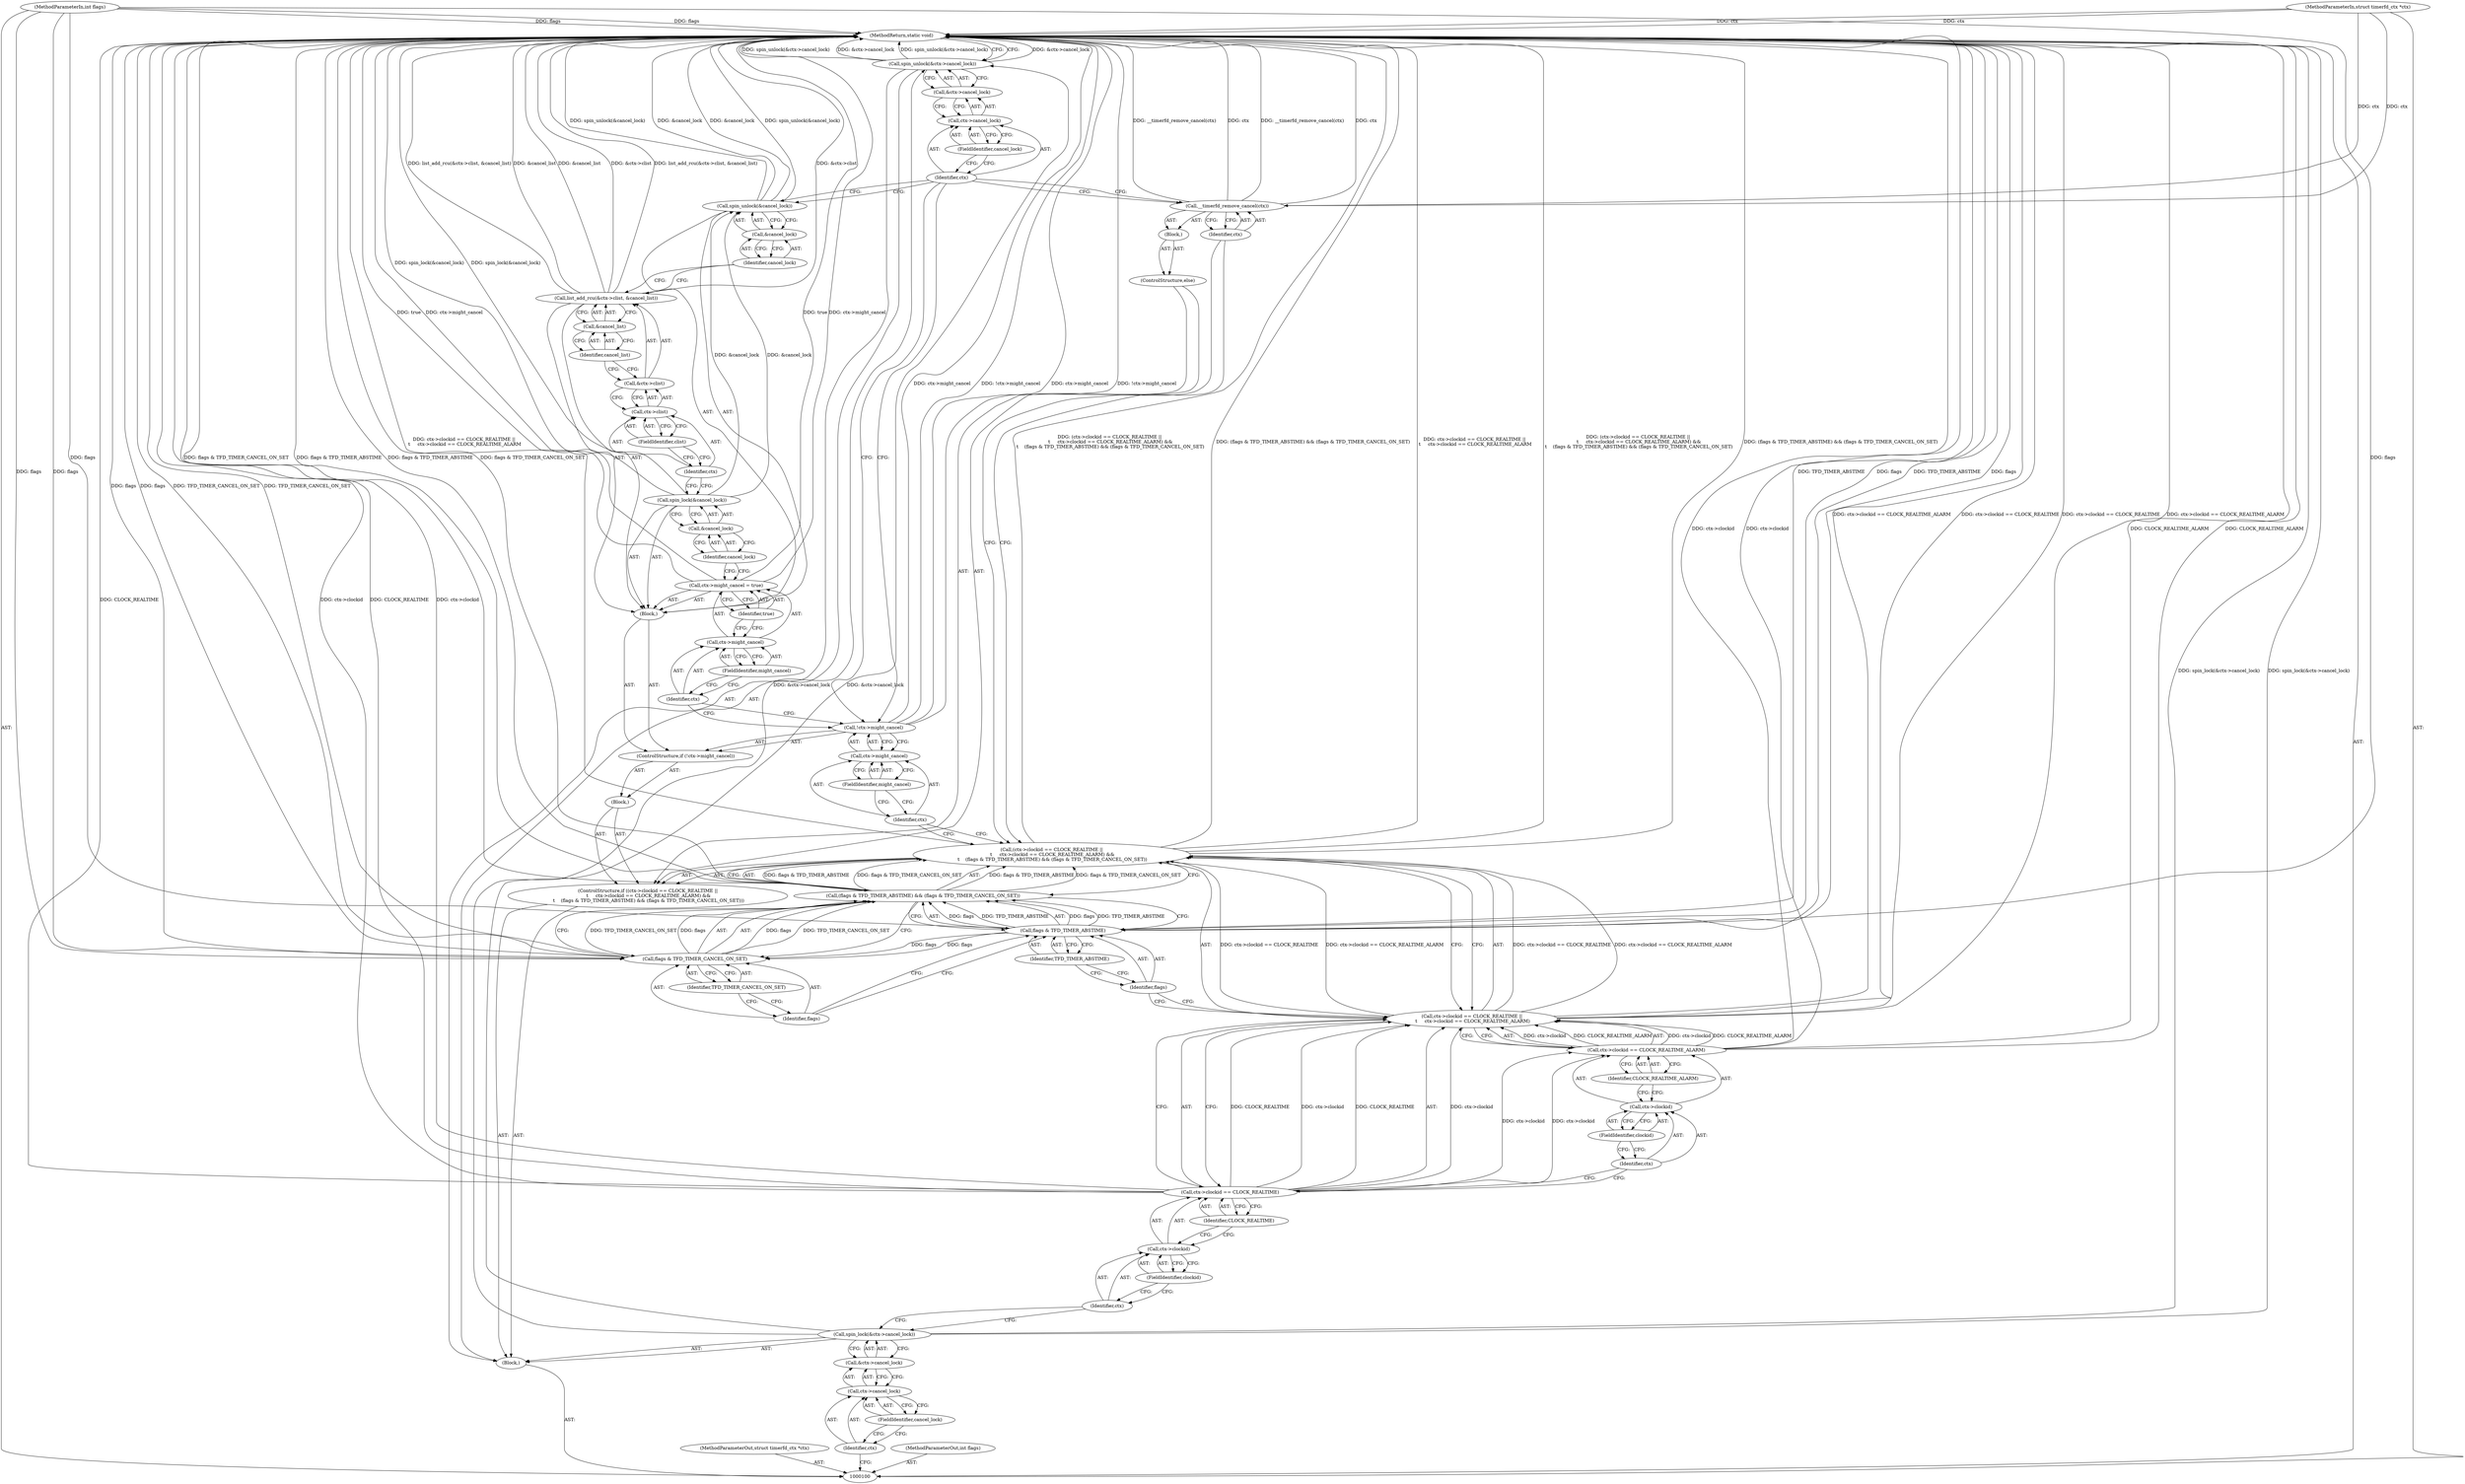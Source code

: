 digraph "0_linux_1e38da300e1e395a15048b0af1e5305bd91402f6_1" {
"1000163" [label="(MethodReturn,static void)"];
"1000101" [label="(MethodParameterIn,struct timerfd_ctx *ctx)"];
"1000225" [label="(MethodParameterOut,struct timerfd_ctx *ctx)"];
"1000102" [label="(MethodParameterIn,int flags)"];
"1000226" [label="(MethodParameterOut,int flags)"];
"1000145" [label="(Call,&ctx->clist)"];
"1000146" [label="(Call,ctx->clist)"];
"1000147" [label="(Identifier,ctx)"];
"1000148" [label="(FieldIdentifier,clist)"];
"1000149" [label="(Call,&cancel_list)"];
"1000150" [label="(Identifier,cancel_list)"];
"1000144" [label="(Call,list_add_rcu(&ctx->clist, &cancel_list))"];
"1000152" [label="(Call,&cancel_lock)"];
"1000153" [label="(Identifier,cancel_lock)"];
"1000151" [label="(Call,spin_unlock(&cancel_lock))"];
"1000154" [label="(ControlStructure,else)"];
"1000155" [label="(Block,)"];
"1000156" [label="(Call,__timerfd_remove_cancel(ctx))"];
"1000157" [label="(Identifier,ctx)"];
"1000158" [label="(Call,spin_unlock(&ctx->cancel_lock))"];
"1000159" [label="(Call,&ctx->cancel_lock)"];
"1000160" [label="(Call,ctx->cancel_lock)"];
"1000161" [label="(Identifier,ctx)"];
"1000162" [label="(FieldIdentifier,cancel_lock)"];
"1000103" [label="(Block,)"];
"1000104" [label="(Call,spin_lock(&ctx->cancel_lock))"];
"1000105" [label="(Call,&ctx->cancel_lock)"];
"1000106" [label="(Call,ctx->cancel_lock)"];
"1000107" [label="(Identifier,ctx)"];
"1000108" [label="(FieldIdentifier,cancel_lock)"];
"1000115" [label="(FieldIdentifier,clockid)"];
"1000109" [label="(ControlStructure,if ((ctx->clockid == CLOCK_REALTIME ||\n \t     ctx->clockid == CLOCK_REALTIME_ALARM) &&\n \t    (flags & TFD_TIMER_ABSTIME) && (flags & TFD_TIMER_CANCEL_ON_SET)))"];
"1000116" [label="(Identifier,CLOCK_REALTIME)"];
"1000110" [label="(Call,(ctx->clockid == CLOCK_REALTIME ||\n \t     ctx->clockid == CLOCK_REALTIME_ALARM) &&\n \t    (flags & TFD_TIMER_ABSTIME) && (flags & TFD_TIMER_CANCEL_ON_SET))"];
"1000111" [label="(Call,ctx->clockid == CLOCK_REALTIME ||\n \t     ctx->clockid == CLOCK_REALTIME_ALARM)"];
"1000112" [label="(Call,ctx->clockid == CLOCK_REALTIME)"];
"1000113" [label="(Call,ctx->clockid)"];
"1000114" [label="(Identifier,ctx)"];
"1000120" [label="(FieldIdentifier,clockid)"];
"1000121" [label="(Identifier,CLOCK_REALTIME_ALARM)"];
"1000117" [label="(Call,ctx->clockid == CLOCK_REALTIME_ALARM)"];
"1000118" [label="(Call,ctx->clockid)"];
"1000119" [label="(Identifier,ctx)"];
"1000125" [label="(Identifier,TFD_TIMER_ABSTIME)"];
"1000126" [label="(Call,flags & TFD_TIMER_CANCEL_ON_SET)"];
"1000127" [label="(Identifier,flags)"];
"1000128" [label="(Identifier,TFD_TIMER_CANCEL_ON_SET)"];
"1000122" [label="(Call,(flags & TFD_TIMER_ABSTIME) && (flags & TFD_TIMER_CANCEL_ON_SET))"];
"1000123" [label="(Call,flags & TFD_TIMER_ABSTIME)"];
"1000124" [label="(Identifier,flags)"];
"1000129" [label="(Block,)"];
"1000134" [label="(FieldIdentifier,might_cancel)"];
"1000130" [label="(ControlStructure,if (!ctx->might_cancel))"];
"1000135" [label="(Block,)"];
"1000131" [label="(Call,!ctx->might_cancel)"];
"1000132" [label="(Call,ctx->might_cancel)"];
"1000133" [label="(Identifier,ctx)"];
"1000140" [label="(Identifier,true)"];
"1000136" [label="(Call,ctx->might_cancel = true)"];
"1000137" [label="(Call,ctx->might_cancel)"];
"1000138" [label="(Identifier,ctx)"];
"1000139" [label="(FieldIdentifier,might_cancel)"];
"1000142" [label="(Call,&cancel_lock)"];
"1000143" [label="(Identifier,cancel_lock)"];
"1000141" [label="(Call,spin_lock(&cancel_lock))"];
"1000163" -> "1000100"  [label="AST: "];
"1000163" -> "1000158"  [label="CFG: "];
"1000122" -> "1000163"  [label="DDG: flags & TFD_TIMER_CANCEL_ON_SET"];
"1000122" -> "1000163"  [label="DDG: flags & TFD_TIMER_ABSTIME"];
"1000123" -> "1000163"  [label="DDG: TFD_TIMER_ABSTIME"];
"1000123" -> "1000163"  [label="DDG: flags"];
"1000151" -> "1000163"  [label="DDG: spin_unlock(&cancel_lock)"];
"1000151" -> "1000163"  [label="DDG: &cancel_lock"];
"1000156" -> "1000163"  [label="DDG: ctx"];
"1000156" -> "1000163"  [label="DDG: __timerfd_remove_cancel(ctx)"];
"1000104" -> "1000163"  [label="DDG: spin_lock(&ctx->cancel_lock)"];
"1000117" -> "1000163"  [label="DDG: CLOCK_REALTIME_ALARM"];
"1000117" -> "1000163"  [label="DDG: ctx->clockid"];
"1000144" -> "1000163"  [label="DDG: &cancel_list"];
"1000144" -> "1000163"  [label="DDG: list_add_rcu(&ctx->clist, &cancel_list)"];
"1000144" -> "1000163"  [label="DDG: &ctx->clist"];
"1000126" -> "1000163"  [label="DDG: flags"];
"1000126" -> "1000163"  [label="DDG: TFD_TIMER_CANCEL_ON_SET"];
"1000136" -> "1000163"  [label="DDG: ctx->might_cancel"];
"1000136" -> "1000163"  [label="DDG: true"];
"1000158" -> "1000163"  [label="DDG: &ctx->cancel_lock"];
"1000158" -> "1000163"  [label="DDG: spin_unlock(&ctx->cancel_lock)"];
"1000111" -> "1000163"  [label="DDG: ctx->clockid == CLOCK_REALTIME_ALARM"];
"1000111" -> "1000163"  [label="DDG: ctx->clockid == CLOCK_REALTIME"];
"1000131" -> "1000163"  [label="DDG: ctx->might_cancel"];
"1000131" -> "1000163"  [label="DDG: !ctx->might_cancel"];
"1000141" -> "1000163"  [label="DDG: spin_lock(&cancel_lock)"];
"1000102" -> "1000163"  [label="DDG: flags"];
"1000112" -> "1000163"  [label="DDG: ctx->clockid"];
"1000112" -> "1000163"  [label="DDG: CLOCK_REALTIME"];
"1000101" -> "1000163"  [label="DDG: ctx"];
"1000110" -> "1000163"  [label="DDG: (ctx->clockid == CLOCK_REALTIME ||\n \t     ctx->clockid == CLOCK_REALTIME_ALARM) &&\n \t    (flags & TFD_TIMER_ABSTIME) && (flags & TFD_TIMER_CANCEL_ON_SET)"];
"1000110" -> "1000163"  [label="DDG: (flags & TFD_TIMER_ABSTIME) && (flags & TFD_TIMER_CANCEL_ON_SET)"];
"1000110" -> "1000163"  [label="DDG: ctx->clockid == CLOCK_REALTIME ||\n \t     ctx->clockid == CLOCK_REALTIME_ALARM"];
"1000101" -> "1000100"  [label="AST: "];
"1000101" -> "1000163"  [label="DDG: ctx"];
"1000101" -> "1000156"  [label="DDG: ctx"];
"1000225" -> "1000100"  [label="AST: "];
"1000102" -> "1000100"  [label="AST: "];
"1000102" -> "1000163"  [label="DDG: flags"];
"1000102" -> "1000123"  [label="DDG: flags"];
"1000102" -> "1000126"  [label="DDG: flags"];
"1000226" -> "1000100"  [label="AST: "];
"1000145" -> "1000144"  [label="AST: "];
"1000145" -> "1000146"  [label="CFG: "];
"1000146" -> "1000145"  [label="AST: "];
"1000150" -> "1000145"  [label="CFG: "];
"1000146" -> "1000145"  [label="AST: "];
"1000146" -> "1000148"  [label="CFG: "];
"1000147" -> "1000146"  [label="AST: "];
"1000148" -> "1000146"  [label="AST: "];
"1000145" -> "1000146"  [label="CFG: "];
"1000147" -> "1000146"  [label="AST: "];
"1000147" -> "1000141"  [label="CFG: "];
"1000148" -> "1000147"  [label="CFG: "];
"1000148" -> "1000146"  [label="AST: "];
"1000148" -> "1000147"  [label="CFG: "];
"1000146" -> "1000148"  [label="CFG: "];
"1000149" -> "1000144"  [label="AST: "];
"1000149" -> "1000150"  [label="CFG: "];
"1000150" -> "1000149"  [label="AST: "];
"1000144" -> "1000149"  [label="CFG: "];
"1000150" -> "1000149"  [label="AST: "];
"1000150" -> "1000145"  [label="CFG: "];
"1000149" -> "1000150"  [label="CFG: "];
"1000144" -> "1000135"  [label="AST: "];
"1000144" -> "1000149"  [label="CFG: "];
"1000145" -> "1000144"  [label="AST: "];
"1000149" -> "1000144"  [label="AST: "];
"1000153" -> "1000144"  [label="CFG: "];
"1000144" -> "1000163"  [label="DDG: &cancel_list"];
"1000144" -> "1000163"  [label="DDG: list_add_rcu(&ctx->clist, &cancel_list)"];
"1000144" -> "1000163"  [label="DDG: &ctx->clist"];
"1000152" -> "1000151"  [label="AST: "];
"1000152" -> "1000153"  [label="CFG: "];
"1000153" -> "1000152"  [label="AST: "];
"1000151" -> "1000152"  [label="CFG: "];
"1000153" -> "1000152"  [label="AST: "];
"1000153" -> "1000144"  [label="CFG: "];
"1000152" -> "1000153"  [label="CFG: "];
"1000151" -> "1000135"  [label="AST: "];
"1000151" -> "1000152"  [label="CFG: "];
"1000152" -> "1000151"  [label="AST: "];
"1000161" -> "1000151"  [label="CFG: "];
"1000151" -> "1000163"  [label="DDG: spin_unlock(&cancel_lock)"];
"1000151" -> "1000163"  [label="DDG: &cancel_lock"];
"1000141" -> "1000151"  [label="DDG: &cancel_lock"];
"1000154" -> "1000109"  [label="AST: "];
"1000155" -> "1000154"  [label="AST: "];
"1000155" -> "1000154"  [label="AST: "];
"1000156" -> "1000155"  [label="AST: "];
"1000156" -> "1000155"  [label="AST: "];
"1000156" -> "1000157"  [label="CFG: "];
"1000157" -> "1000156"  [label="AST: "];
"1000161" -> "1000156"  [label="CFG: "];
"1000156" -> "1000163"  [label="DDG: ctx"];
"1000156" -> "1000163"  [label="DDG: __timerfd_remove_cancel(ctx)"];
"1000101" -> "1000156"  [label="DDG: ctx"];
"1000157" -> "1000156"  [label="AST: "];
"1000157" -> "1000110"  [label="CFG: "];
"1000156" -> "1000157"  [label="CFG: "];
"1000158" -> "1000103"  [label="AST: "];
"1000158" -> "1000159"  [label="CFG: "];
"1000159" -> "1000158"  [label="AST: "];
"1000163" -> "1000158"  [label="CFG: "];
"1000158" -> "1000163"  [label="DDG: &ctx->cancel_lock"];
"1000158" -> "1000163"  [label="DDG: spin_unlock(&ctx->cancel_lock)"];
"1000104" -> "1000158"  [label="DDG: &ctx->cancel_lock"];
"1000159" -> "1000158"  [label="AST: "];
"1000159" -> "1000160"  [label="CFG: "];
"1000160" -> "1000159"  [label="AST: "];
"1000158" -> "1000159"  [label="CFG: "];
"1000160" -> "1000159"  [label="AST: "];
"1000160" -> "1000162"  [label="CFG: "];
"1000161" -> "1000160"  [label="AST: "];
"1000162" -> "1000160"  [label="AST: "];
"1000159" -> "1000160"  [label="CFG: "];
"1000161" -> "1000160"  [label="AST: "];
"1000161" -> "1000151"  [label="CFG: "];
"1000161" -> "1000131"  [label="CFG: "];
"1000161" -> "1000156"  [label="CFG: "];
"1000162" -> "1000161"  [label="CFG: "];
"1000162" -> "1000160"  [label="AST: "];
"1000162" -> "1000161"  [label="CFG: "];
"1000160" -> "1000162"  [label="CFG: "];
"1000103" -> "1000100"  [label="AST: "];
"1000104" -> "1000103"  [label="AST: "];
"1000109" -> "1000103"  [label="AST: "];
"1000158" -> "1000103"  [label="AST: "];
"1000104" -> "1000103"  [label="AST: "];
"1000104" -> "1000105"  [label="CFG: "];
"1000105" -> "1000104"  [label="AST: "];
"1000114" -> "1000104"  [label="CFG: "];
"1000104" -> "1000163"  [label="DDG: spin_lock(&ctx->cancel_lock)"];
"1000104" -> "1000158"  [label="DDG: &ctx->cancel_lock"];
"1000105" -> "1000104"  [label="AST: "];
"1000105" -> "1000106"  [label="CFG: "];
"1000106" -> "1000105"  [label="AST: "];
"1000104" -> "1000105"  [label="CFG: "];
"1000106" -> "1000105"  [label="AST: "];
"1000106" -> "1000108"  [label="CFG: "];
"1000107" -> "1000106"  [label="AST: "];
"1000108" -> "1000106"  [label="AST: "];
"1000105" -> "1000106"  [label="CFG: "];
"1000107" -> "1000106"  [label="AST: "];
"1000107" -> "1000100"  [label="CFG: "];
"1000108" -> "1000107"  [label="CFG: "];
"1000108" -> "1000106"  [label="AST: "];
"1000108" -> "1000107"  [label="CFG: "];
"1000106" -> "1000108"  [label="CFG: "];
"1000115" -> "1000113"  [label="AST: "];
"1000115" -> "1000114"  [label="CFG: "];
"1000113" -> "1000115"  [label="CFG: "];
"1000109" -> "1000103"  [label="AST: "];
"1000110" -> "1000109"  [label="AST: "];
"1000129" -> "1000109"  [label="AST: "];
"1000154" -> "1000109"  [label="AST: "];
"1000116" -> "1000112"  [label="AST: "];
"1000116" -> "1000113"  [label="CFG: "];
"1000112" -> "1000116"  [label="CFG: "];
"1000110" -> "1000109"  [label="AST: "];
"1000110" -> "1000111"  [label="CFG: "];
"1000110" -> "1000122"  [label="CFG: "];
"1000111" -> "1000110"  [label="AST: "];
"1000122" -> "1000110"  [label="AST: "];
"1000133" -> "1000110"  [label="CFG: "];
"1000157" -> "1000110"  [label="CFG: "];
"1000110" -> "1000163"  [label="DDG: (ctx->clockid == CLOCK_REALTIME ||\n \t     ctx->clockid == CLOCK_REALTIME_ALARM) &&\n \t    (flags & TFD_TIMER_ABSTIME) && (flags & TFD_TIMER_CANCEL_ON_SET)"];
"1000110" -> "1000163"  [label="DDG: (flags & TFD_TIMER_ABSTIME) && (flags & TFD_TIMER_CANCEL_ON_SET)"];
"1000110" -> "1000163"  [label="DDG: ctx->clockid == CLOCK_REALTIME ||\n \t     ctx->clockid == CLOCK_REALTIME_ALARM"];
"1000111" -> "1000110"  [label="DDG: ctx->clockid == CLOCK_REALTIME"];
"1000111" -> "1000110"  [label="DDG: ctx->clockid == CLOCK_REALTIME_ALARM"];
"1000122" -> "1000110"  [label="DDG: flags & TFD_TIMER_ABSTIME"];
"1000122" -> "1000110"  [label="DDG: flags & TFD_TIMER_CANCEL_ON_SET"];
"1000111" -> "1000110"  [label="AST: "];
"1000111" -> "1000112"  [label="CFG: "];
"1000111" -> "1000117"  [label="CFG: "];
"1000112" -> "1000111"  [label="AST: "];
"1000117" -> "1000111"  [label="AST: "];
"1000124" -> "1000111"  [label="CFG: "];
"1000110" -> "1000111"  [label="CFG: "];
"1000111" -> "1000163"  [label="DDG: ctx->clockid == CLOCK_REALTIME_ALARM"];
"1000111" -> "1000163"  [label="DDG: ctx->clockid == CLOCK_REALTIME"];
"1000111" -> "1000110"  [label="DDG: ctx->clockid == CLOCK_REALTIME"];
"1000111" -> "1000110"  [label="DDG: ctx->clockid == CLOCK_REALTIME_ALARM"];
"1000112" -> "1000111"  [label="DDG: ctx->clockid"];
"1000112" -> "1000111"  [label="DDG: CLOCK_REALTIME"];
"1000117" -> "1000111"  [label="DDG: ctx->clockid"];
"1000117" -> "1000111"  [label="DDG: CLOCK_REALTIME_ALARM"];
"1000112" -> "1000111"  [label="AST: "];
"1000112" -> "1000116"  [label="CFG: "];
"1000113" -> "1000112"  [label="AST: "];
"1000116" -> "1000112"  [label="AST: "];
"1000119" -> "1000112"  [label="CFG: "];
"1000111" -> "1000112"  [label="CFG: "];
"1000112" -> "1000163"  [label="DDG: ctx->clockid"];
"1000112" -> "1000163"  [label="DDG: CLOCK_REALTIME"];
"1000112" -> "1000111"  [label="DDG: ctx->clockid"];
"1000112" -> "1000111"  [label="DDG: CLOCK_REALTIME"];
"1000112" -> "1000117"  [label="DDG: ctx->clockid"];
"1000113" -> "1000112"  [label="AST: "];
"1000113" -> "1000115"  [label="CFG: "];
"1000114" -> "1000113"  [label="AST: "];
"1000115" -> "1000113"  [label="AST: "];
"1000116" -> "1000113"  [label="CFG: "];
"1000114" -> "1000113"  [label="AST: "];
"1000114" -> "1000104"  [label="CFG: "];
"1000115" -> "1000114"  [label="CFG: "];
"1000120" -> "1000118"  [label="AST: "];
"1000120" -> "1000119"  [label="CFG: "];
"1000118" -> "1000120"  [label="CFG: "];
"1000121" -> "1000117"  [label="AST: "];
"1000121" -> "1000118"  [label="CFG: "];
"1000117" -> "1000121"  [label="CFG: "];
"1000117" -> "1000111"  [label="AST: "];
"1000117" -> "1000121"  [label="CFG: "];
"1000118" -> "1000117"  [label="AST: "];
"1000121" -> "1000117"  [label="AST: "];
"1000111" -> "1000117"  [label="CFG: "];
"1000117" -> "1000163"  [label="DDG: CLOCK_REALTIME_ALARM"];
"1000117" -> "1000163"  [label="DDG: ctx->clockid"];
"1000117" -> "1000111"  [label="DDG: ctx->clockid"];
"1000117" -> "1000111"  [label="DDG: CLOCK_REALTIME_ALARM"];
"1000112" -> "1000117"  [label="DDG: ctx->clockid"];
"1000118" -> "1000117"  [label="AST: "];
"1000118" -> "1000120"  [label="CFG: "];
"1000119" -> "1000118"  [label="AST: "];
"1000120" -> "1000118"  [label="AST: "];
"1000121" -> "1000118"  [label="CFG: "];
"1000119" -> "1000118"  [label="AST: "];
"1000119" -> "1000112"  [label="CFG: "];
"1000120" -> "1000119"  [label="CFG: "];
"1000125" -> "1000123"  [label="AST: "];
"1000125" -> "1000124"  [label="CFG: "];
"1000123" -> "1000125"  [label="CFG: "];
"1000126" -> "1000122"  [label="AST: "];
"1000126" -> "1000128"  [label="CFG: "];
"1000127" -> "1000126"  [label="AST: "];
"1000128" -> "1000126"  [label="AST: "];
"1000122" -> "1000126"  [label="CFG: "];
"1000126" -> "1000163"  [label="DDG: flags"];
"1000126" -> "1000163"  [label="DDG: TFD_TIMER_CANCEL_ON_SET"];
"1000126" -> "1000122"  [label="DDG: flags"];
"1000126" -> "1000122"  [label="DDG: TFD_TIMER_CANCEL_ON_SET"];
"1000123" -> "1000126"  [label="DDG: flags"];
"1000102" -> "1000126"  [label="DDG: flags"];
"1000127" -> "1000126"  [label="AST: "];
"1000127" -> "1000123"  [label="CFG: "];
"1000128" -> "1000127"  [label="CFG: "];
"1000128" -> "1000126"  [label="AST: "];
"1000128" -> "1000127"  [label="CFG: "];
"1000126" -> "1000128"  [label="CFG: "];
"1000122" -> "1000110"  [label="AST: "];
"1000122" -> "1000123"  [label="CFG: "];
"1000122" -> "1000126"  [label="CFG: "];
"1000123" -> "1000122"  [label="AST: "];
"1000126" -> "1000122"  [label="AST: "];
"1000110" -> "1000122"  [label="CFG: "];
"1000122" -> "1000163"  [label="DDG: flags & TFD_TIMER_CANCEL_ON_SET"];
"1000122" -> "1000163"  [label="DDG: flags & TFD_TIMER_ABSTIME"];
"1000122" -> "1000110"  [label="DDG: flags & TFD_TIMER_ABSTIME"];
"1000122" -> "1000110"  [label="DDG: flags & TFD_TIMER_CANCEL_ON_SET"];
"1000123" -> "1000122"  [label="DDG: flags"];
"1000123" -> "1000122"  [label="DDG: TFD_TIMER_ABSTIME"];
"1000126" -> "1000122"  [label="DDG: flags"];
"1000126" -> "1000122"  [label="DDG: TFD_TIMER_CANCEL_ON_SET"];
"1000123" -> "1000122"  [label="AST: "];
"1000123" -> "1000125"  [label="CFG: "];
"1000124" -> "1000123"  [label="AST: "];
"1000125" -> "1000123"  [label="AST: "];
"1000127" -> "1000123"  [label="CFG: "];
"1000122" -> "1000123"  [label="CFG: "];
"1000123" -> "1000163"  [label="DDG: TFD_TIMER_ABSTIME"];
"1000123" -> "1000163"  [label="DDG: flags"];
"1000123" -> "1000122"  [label="DDG: flags"];
"1000123" -> "1000122"  [label="DDG: TFD_TIMER_ABSTIME"];
"1000102" -> "1000123"  [label="DDG: flags"];
"1000123" -> "1000126"  [label="DDG: flags"];
"1000124" -> "1000123"  [label="AST: "];
"1000124" -> "1000111"  [label="CFG: "];
"1000125" -> "1000124"  [label="CFG: "];
"1000129" -> "1000109"  [label="AST: "];
"1000130" -> "1000129"  [label="AST: "];
"1000134" -> "1000132"  [label="AST: "];
"1000134" -> "1000133"  [label="CFG: "];
"1000132" -> "1000134"  [label="CFG: "];
"1000130" -> "1000129"  [label="AST: "];
"1000131" -> "1000130"  [label="AST: "];
"1000135" -> "1000130"  [label="AST: "];
"1000135" -> "1000130"  [label="AST: "];
"1000136" -> "1000135"  [label="AST: "];
"1000141" -> "1000135"  [label="AST: "];
"1000144" -> "1000135"  [label="AST: "];
"1000151" -> "1000135"  [label="AST: "];
"1000131" -> "1000130"  [label="AST: "];
"1000131" -> "1000132"  [label="CFG: "];
"1000132" -> "1000131"  [label="AST: "];
"1000138" -> "1000131"  [label="CFG: "];
"1000161" -> "1000131"  [label="CFG: "];
"1000131" -> "1000163"  [label="DDG: ctx->might_cancel"];
"1000131" -> "1000163"  [label="DDG: !ctx->might_cancel"];
"1000132" -> "1000131"  [label="AST: "];
"1000132" -> "1000134"  [label="CFG: "];
"1000133" -> "1000132"  [label="AST: "];
"1000134" -> "1000132"  [label="AST: "];
"1000131" -> "1000132"  [label="CFG: "];
"1000133" -> "1000132"  [label="AST: "];
"1000133" -> "1000110"  [label="CFG: "];
"1000134" -> "1000133"  [label="CFG: "];
"1000140" -> "1000136"  [label="AST: "];
"1000140" -> "1000137"  [label="CFG: "];
"1000136" -> "1000140"  [label="CFG: "];
"1000136" -> "1000135"  [label="AST: "];
"1000136" -> "1000140"  [label="CFG: "];
"1000137" -> "1000136"  [label="AST: "];
"1000140" -> "1000136"  [label="AST: "];
"1000143" -> "1000136"  [label="CFG: "];
"1000136" -> "1000163"  [label="DDG: ctx->might_cancel"];
"1000136" -> "1000163"  [label="DDG: true"];
"1000137" -> "1000136"  [label="AST: "];
"1000137" -> "1000139"  [label="CFG: "];
"1000138" -> "1000137"  [label="AST: "];
"1000139" -> "1000137"  [label="AST: "];
"1000140" -> "1000137"  [label="CFG: "];
"1000138" -> "1000137"  [label="AST: "];
"1000138" -> "1000131"  [label="CFG: "];
"1000139" -> "1000138"  [label="CFG: "];
"1000139" -> "1000137"  [label="AST: "];
"1000139" -> "1000138"  [label="CFG: "];
"1000137" -> "1000139"  [label="CFG: "];
"1000142" -> "1000141"  [label="AST: "];
"1000142" -> "1000143"  [label="CFG: "];
"1000143" -> "1000142"  [label="AST: "];
"1000141" -> "1000142"  [label="CFG: "];
"1000143" -> "1000142"  [label="AST: "];
"1000143" -> "1000136"  [label="CFG: "];
"1000142" -> "1000143"  [label="CFG: "];
"1000141" -> "1000135"  [label="AST: "];
"1000141" -> "1000142"  [label="CFG: "];
"1000142" -> "1000141"  [label="AST: "];
"1000147" -> "1000141"  [label="CFG: "];
"1000141" -> "1000163"  [label="DDG: spin_lock(&cancel_lock)"];
"1000141" -> "1000151"  [label="DDG: &cancel_lock"];
}
